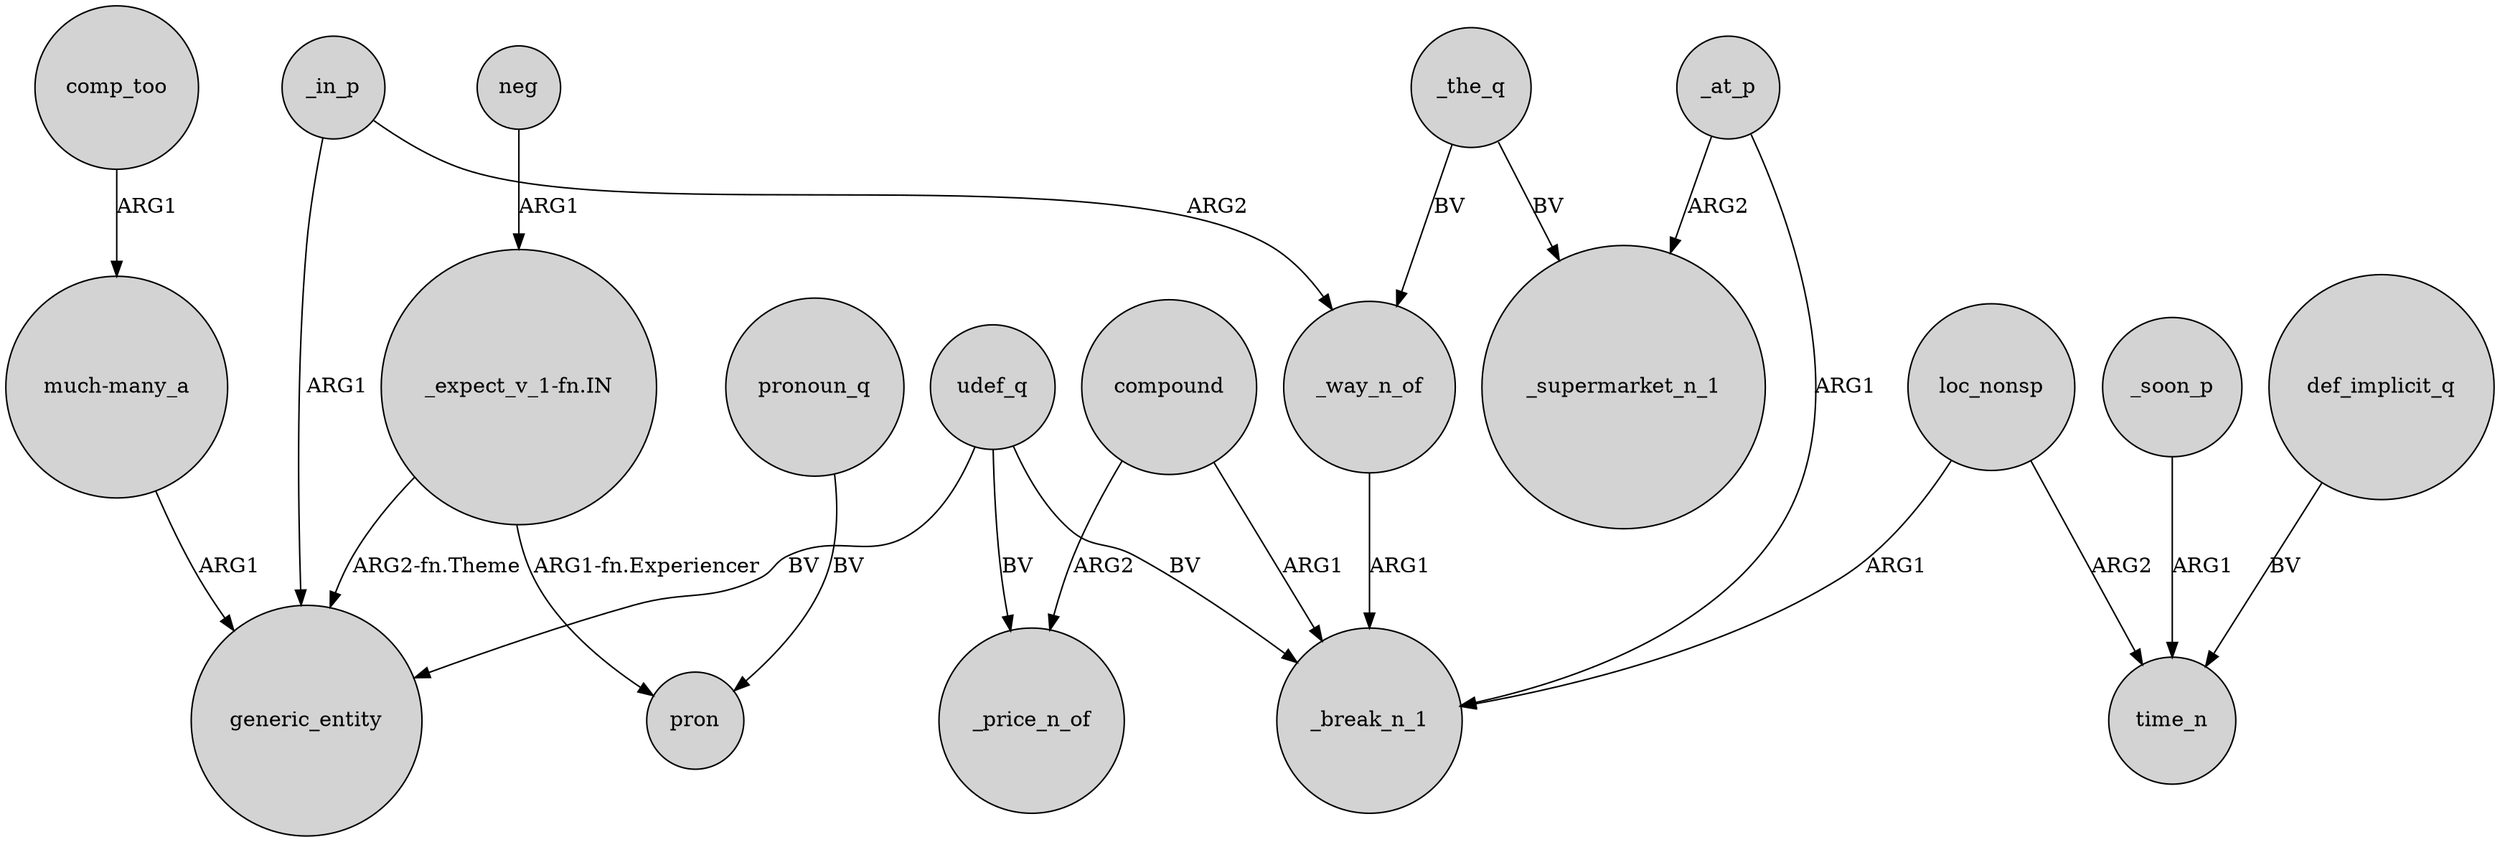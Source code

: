 digraph {
	node [shape=circle style=filled]
	compound -> _price_n_of [label=ARG2]
	udef_q -> generic_entity [label=BV]
	udef_q -> _price_n_of [label=BV]
	comp_too -> "much-many_a" [label=ARG1]
	"much-many_a" -> generic_entity [label=ARG1]
	udef_q -> _break_n_1 [label=BV]
	_the_q -> _way_n_of [label=BV]
	_the_q -> _supermarket_n_1 [label=BV]
	loc_nonsp -> time_n [label=ARG2]
	_at_p -> _supermarket_n_1 [label=ARG2]
	_way_n_of -> _break_n_1 [label=ARG1]
	pronoun_q -> pron [label=BV]
	loc_nonsp -> _break_n_1 [label=ARG1]
	"_expect_v_1-fn.IN" -> generic_entity [label="ARG2-fn.Theme"]
	"_expect_v_1-fn.IN" -> pron [label="ARG1-fn.Experiencer"]
	_at_p -> _break_n_1 [label=ARG1]
	_soon_p -> time_n [label=ARG1]
	_in_p -> generic_entity [label=ARG1]
	_in_p -> _way_n_of [label=ARG2]
	compound -> _break_n_1 [label=ARG1]
	neg -> "_expect_v_1-fn.IN" [label=ARG1]
	def_implicit_q -> time_n [label=BV]
}

